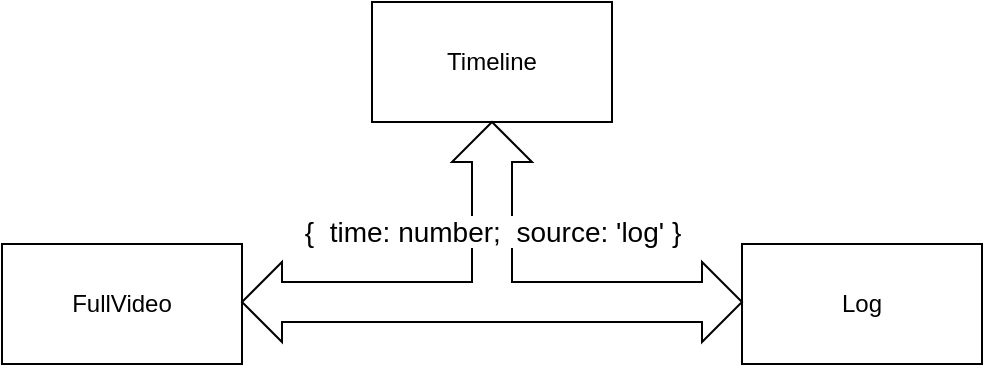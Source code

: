 <mxfile version="16.6.2" type="github">
  <diagram id="WPEv7_fQMqJkbkxtA6RX" name="Page-1">
    <mxGraphModel dx="1357" dy="805" grid="1" gridSize="10" guides="1" tooltips="1" connect="1" arrows="1" fold="1" page="1" pageScale="1" pageWidth="827" pageHeight="1169" math="0" shadow="0">
      <root>
        <mxCell id="0" />
        <mxCell id="1" parent="0" />
        <mxCell id="QsOgN2Aafq3JMQsIq-xc-1" value="Timeline" style="rounded=0;whiteSpace=wrap;html=1;" parent="1" vertex="1">
          <mxGeometry x="375" y="259" width="120" height="60" as="geometry" />
        </mxCell>
        <mxCell id="QsOgN2Aafq3JMQsIq-xc-2" value="FullVideo" style="rounded=0;whiteSpace=wrap;html=1;" parent="1" vertex="1">
          <mxGeometry x="190" y="380" width="120" height="60" as="geometry" />
        </mxCell>
        <mxCell id="QsOgN2Aafq3JMQsIq-xc-3" value="Log" style="rounded=0;whiteSpace=wrap;html=1;" parent="1" vertex="1">
          <mxGeometry x="560" y="380" width="120" height="60" as="geometry" />
        </mxCell>
        <mxCell id="_j7cocHMK6KkARnPaYbS-15" value="&lt;font style=&quot;font-size: 14px&quot;&gt;&lt;span style=&quot;text-align: left ; background-color: rgb(255 , 255 , 255)&quot;&gt;{&lt;/span&gt;&lt;span style=&quot;text-align: left ; background-color: rgb(255 , 255 , 255)&quot;&gt;&amp;nbsp; time: number;&lt;/span&gt;&lt;span style=&quot;text-align: left ; background-color: rgb(255 , 255 , 255)&quot;&gt;&amp;nbsp; source: &#39;log&#39;&amp;nbsp;&lt;/span&gt;&lt;span style=&quot;text-align: left ; background-color: rgb(255 , 255 , 255)&quot;&gt;}&lt;/span&gt;&lt;/font&gt;" style="html=1;shadow=0;dashed=0;align=center;verticalAlign=middle;shape=mxgraph.arrows2.triadArrow;dy=10;dx=20;arrowHead=40;" vertex="1" parent="1">
          <mxGeometry x="310" y="319" width="250" height="110" as="geometry" />
        </mxCell>
      </root>
    </mxGraphModel>
  </diagram>
</mxfile>

